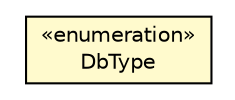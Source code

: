 #!/usr/local/bin/dot
#
# Class diagram 
# Generated by UMLGraph version R5_6_6-8-g8d7759 (http://www.umlgraph.org/)
#

digraph G {
	edge [fontname="Helvetica",fontsize=10,labelfontname="Helvetica",labelfontsize=10];
	node [fontname="Helvetica",fontsize=10,shape=plaintext];
	nodesep=0.25;
	ranksep=0.5;
	// org.dayatang.datasource4saas.dscreator.DbType
	c39451 [label=<<table title="org.dayatang.datasource4saas.dscreator.DbType" border="0" cellborder="1" cellspacing="0" cellpadding="2" port="p" bgcolor="lemonChiffon" href="./DbType.html">
		<tr><td><table border="0" cellspacing="0" cellpadding="1">
<tr><td align="center" balign="center"> &#171;enumeration&#187; </td></tr>
<tr><td align="center" balign="center"> DbType </td></tr>
		</table></td></tr>
		</table>>, URL="./DbType.html", fontname="Helvetica", fontcolor="black", fontsize=10.0];
}

